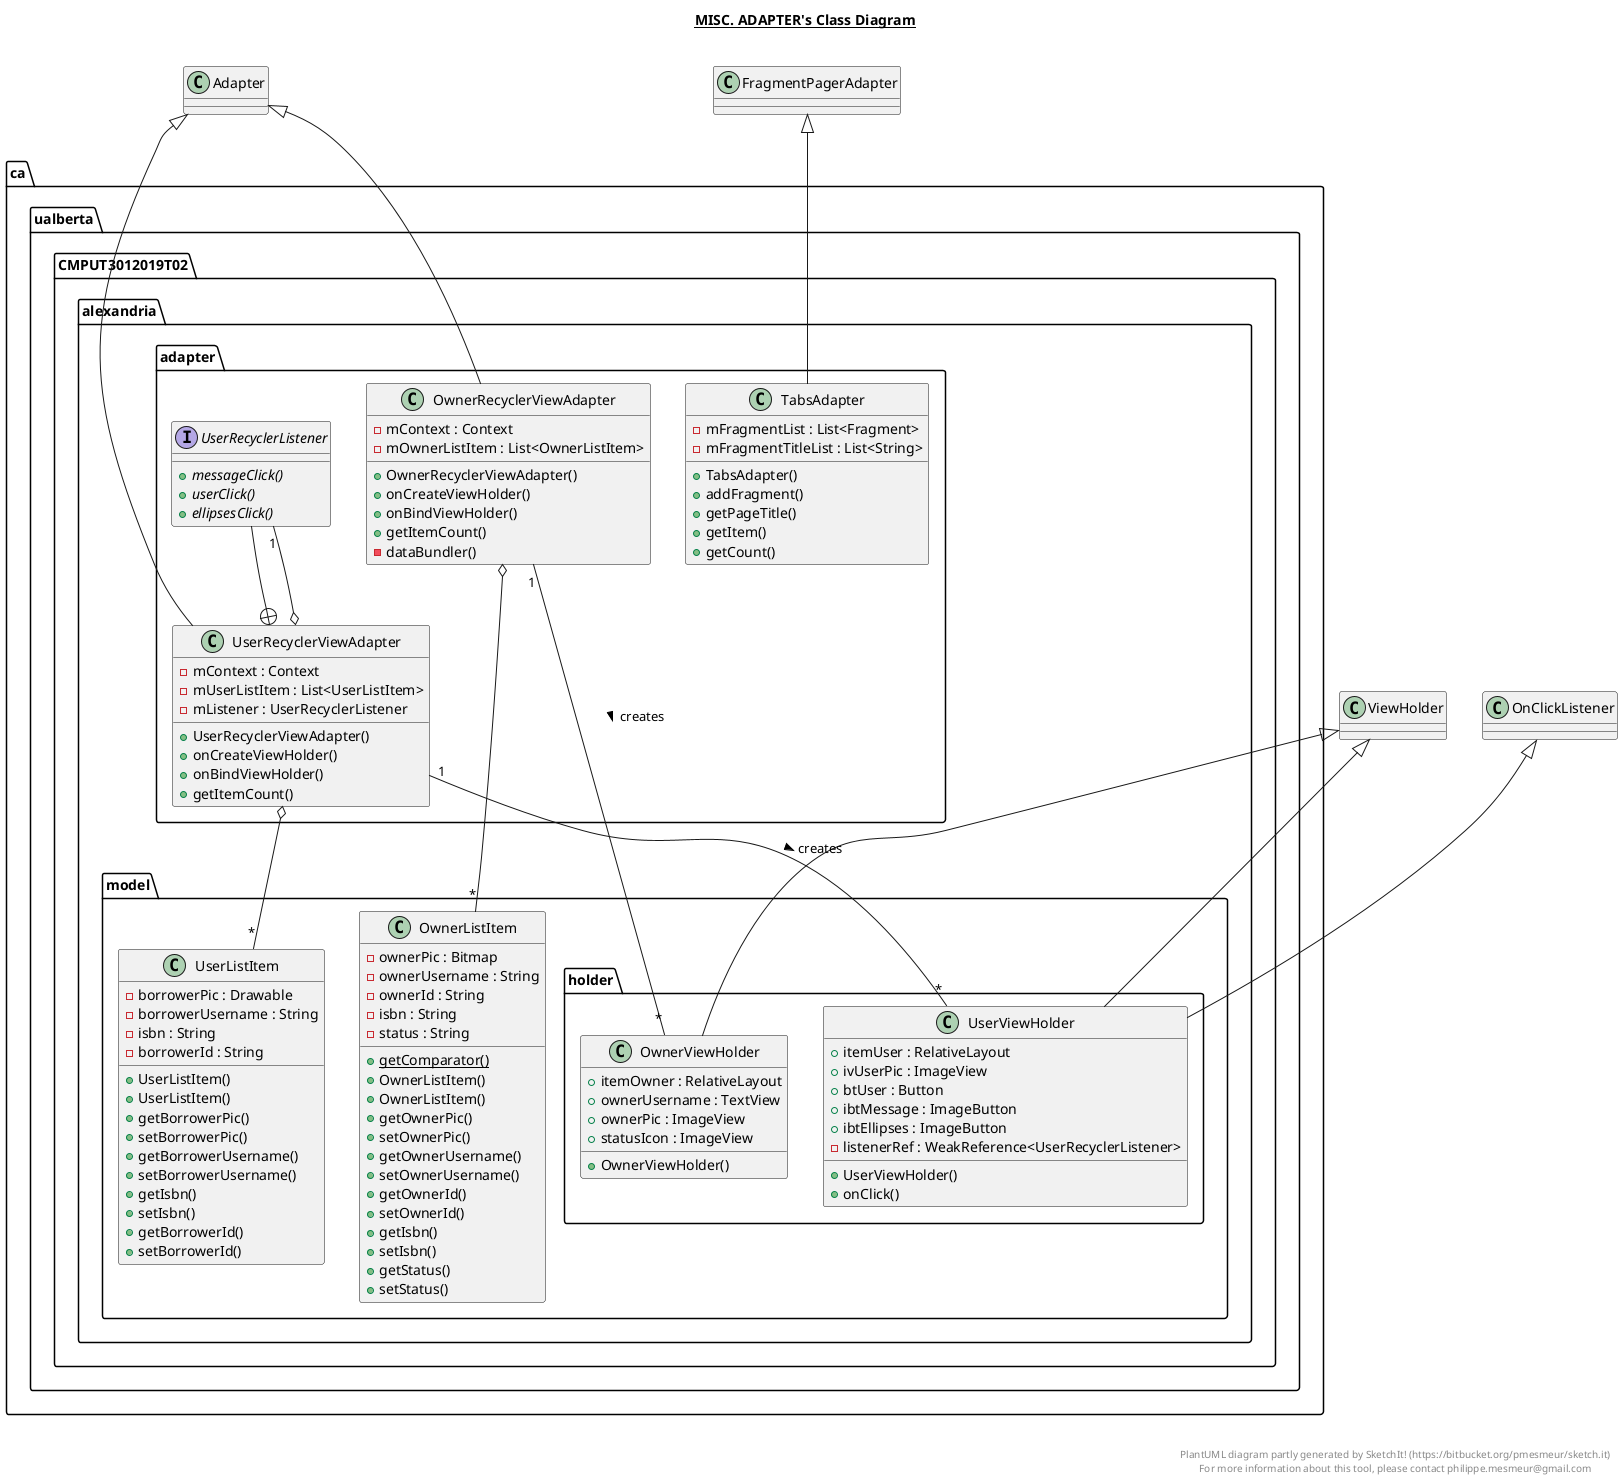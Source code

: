 @startuml

title __MISC. ADAPTER's Class Diagram__\n

package ca.ualberta.CMPUT3012019T02.alexandria {
  package ca.ualberta.CMPUT3012019T02.alexandria.model {
    class OwnerListItem {
      - ownerPic : Bitmap
      - ownerUsername : String
      - ownerId : String
      - isbn : String
      - status : String
      {static} + getComparator()
      + OwnerListItem()
      + OwnerListItem()
      + getOwnerPic()
      + setOwnerPic()
      + getOwnerUsername()
      + setOwnerUsername()
      + getOwnerId()
      + setOwnerId()
      + getIsbn()
      + setIsbn()
      + getStatus()
      + setStatus()
    }
  }
}


package ca.ualberta.CMPUT3012019T02.alexandria {
  package ca.ualberta.CMPUT3012019T02.alexandria.model {
    class UserListItem {
      - borrowerPic : Drawable
      - borrowerUsername : String
      - isbn : String
      - borrowerId : String
      + UserListItem()
      + UserListItem()
      + getBorrowerPic()
      + setBorrowerPic()
      + getBorrowerUsername()
      + setBorrowerUsername()
      + getIsbn()
      + setIsbn()
      + getBorrowerId()
      + setBorrowerId()
    }
  }
}


package ca.ualberta.CMPUT3012019T02.alexandria {
  package ca.ualberta.CMPUT3012019T02.alexandria.adapter {
    class OwnerRecyclerViewAdapter {
      - mContext : Context
      - mOwnerListItem : List<OwnerListItem>
      + OwnerRecyclerViewAdapter()
      + onCreateViewHolder()
      + onBindViewHolder()
      + getItemCount()
      - dataBundler()
    }
  }
}


package ca.ualberta.CMPUT3012019T02.alexandria {
  package ca.ualberta.CMPUT3012019T02.alexandria.adapter {
    class TabsAdapter {
      - mFragmentList : List<Fragment>
      - mFragmentTitleList : List<String>
      + TabsAdapter()
      + addFragment()
      + getPageTitle()
      + getItem()
      + getCount()
    }
  }
}


package ca.ualberta.CMPUT3012019T02.alexandria {
  package ca.ualberta.CMPUT3012019T02.alexandria.adapter {
    class UserRecyclerViewAdapter {
      - mContext : Context
      - mUserListItem : List<UserListItem>
      - mListener : UserRecyclerListener
      + UserRecyclerViewAdapter()
      + onCreateViewHolder()
      + onBindViewHolder()
      + getItemCount()
    }
  }
}


package ca.ualberta.CMPUT3012019T02.alexandria {
  package ca.ualberta.CMPUT3012019T02.alexandria.adapter {
    interface UserRecyclerListener {
      {abstract} + messageClick()
      {abstract} + userClick()
      {abstract} + ellipsesClick()
    }
  }
}


package ca.ualberta.CMPUT3012019T02.alexandria {
  package ca.ualberta.CMPUT3012019T02.alexandria.model {
    package ca.ualberta.CMPUT3012019T02.alexandria.model.holder {
      class OwnerViewHolder {
        + itemOwner : RelativeLayout
        + ownerUsername : TextView
        + ownerPic : ImageView
        + statusIcon : ImageView
        + OwnerViewHolder()
      }
    }
  }
}


package ca.ualberta.CMPUT3012019T02.alexandria {
  package ca.ualberta.CMPUT3012019T02.alexandria.model {
    package ca.ualberta.CMPUT3012019T02.alexandria.model.holder {
      class UserViewHolder {
        + itemUser : RelativeLayout
        + ivUserPic : ImageView
        + btUser : Button
        + ibtMessage : ImageButton
        + ibtEllipses : ImageButton
        - listenerRef : WeakReference<UserRecyclerListener>
        + UserViewHolder()
        + onClick()
      }
    }
  }
}


OwnerViewHolder -up-|> ViewHolder
UserViewHolder -up-|> OnClickListener
UserViewHolder -up-|> ViewHolder
OwnerRecyclerViewAdapter -up-|> Adapter
OwnerRecyclerViewAdapter "1" -- "*" OwnerViewHolder : creates >
TabsAdapter -up-|> FragmentPagerAdapter
UserRecyclerViewAdapter -up-|> Adapter
UserRecyclerViewAdapter "1" -- "*" UserViewHolder : creates >
UserRecyclerViewAdapter +-up- UserRecyclerListener
UserRecyclerViewAdapter o-- "1" UserRecyclerListener
UserRecyclerViewAdapter o-- "*" UserListItem
OwnerRecyclerViewAdapter o-- "*" OwnerListItem


right footer


  PlantUML diagram partly generated by SketchIt! (https://bitbucket.org/pmesmeur/sketch.it)
  For more information about this tool, please contact philippe.mesmeur@gmail.com
endfooter

@enduml
